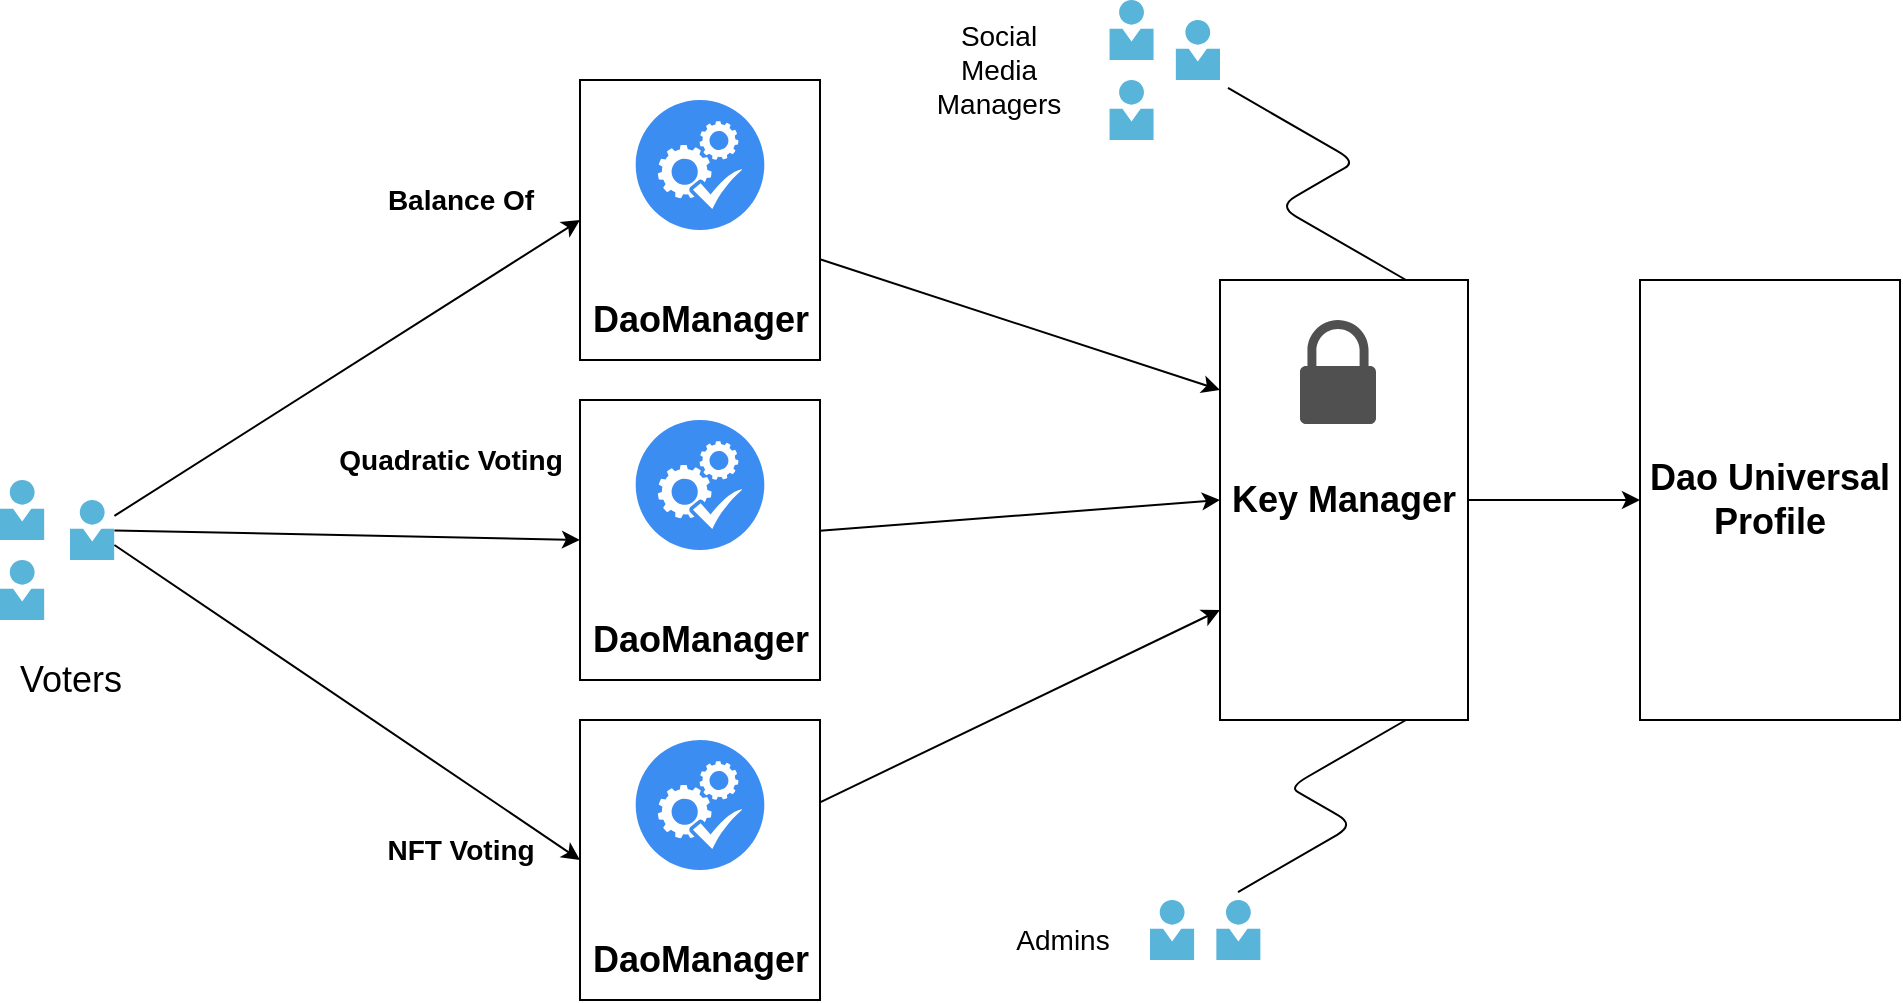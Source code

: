 <mxfile version="14.5.1" type="device"><diagram id="pYzSiJvAIkH0JQsddRlH" name="Page-1"><mxGraphModel dx="2036" dy="1772" grid="1" gridSize="10" guides="1" tooltips="1" connect="1" arrows="1" fold="1" page="1" pageScale="1" pageWidth="850" pageHeight="1100" math="0" shadow="0"><root><mxCell id="0"/><mxCell id="1" parent="0"/><mxCell id="z8RjEx729woS-JuWJhSl-6" style="edgeStyle=orthogonalEdgeStyle;rounded=0;orthogonalLoop=1;jettySize=auto;html=1;entryX=0;entryY=0.5;entryDx=0;entryDy=0;" parent="1" source="z8RjEx729woS-JuWJhSl-3" target="z8RjEx729woS-JuWJhSl-5" edge="1"><mxGeometry relative="1" as="geometry"/></mxCell><mxCell id="z8RjEx729woS-JuWJhSl-3" value="&lt;b&gt;&lt;font style=&quot;font-size: 18px&quot;&gt;Key Manager&lt;/font&gt;&lt;/b&gt;" style="rounded=0;whiteSpace=wrap;html=1;" parent="1" vertex="1"><mxGeometry x="450" y="120" width="124" height="220" as="geometry"/></mxCell><mxCell id="z8RjEx729woS-JuWJhSl-4" value="" style="pointerEvents=1;shadow=0;dashed=0;html=1;strokeColor=none;fillColor=#505050;labelPosition=center;verticalLabelPosition=bottom;verticalAlign=top;outlineConnect=0;align=center;shape=mxgraph.office.security.lock_protected;" parent="1" vertex="1"><mxGeometry x="490" y="140" width="38" height="52" as="geometry"/></mxCell><mxCell id="z8RjEx729woS-JuWJhSl-5" value="&lt;b&gt;&lt;font style=&quot;font-size: 18px&quot;&gt;Dao Universal Profile&lt;/font&gt;&lt;/b&gt;" style="rounded=0;whiteSpace=wrap;html=1;" parent="1" vertex="1"><mxGeometry x="660" y="120" width="130" height="220" as="geometry"/></mxCell><mxCell id="2ZDTkf2eA-qSjh-2frgC-12" style="edgeStyle=none;rounded=0;orthogonalLoop=1;jettySize=auto;html=1;entryX=0;entryY=0.25;entryDx=0;entryDy=0;" parent="1" source="z8RjEx729woS-JuWJhSl-8" target="z8RjEx729woS-JuWJhSl-3" edge="1"><mxGeometry relative="1" as="geometry"/></mxCell><mxCell id="z8RjEx729woS-JuWJhSl-8" value="" style="rounded=0;whiteSpace=wrap;html=1;" parent="1" vertex="1"><mxGeometry x="130" y="20" width="120" height="140" as="geometry"/></mxCell><mxCell id="z8RjEx729woS-JuWJhSl-11" value="&lt;font style=&quot;font-size: 18px&quot;&gt;&lt;b&gt;DaoManager&lt;/b&gt;&lt;/font&gt;" style="text;html=1;align=center;verticalAlign=middle;resizable=0;points=[];autosize=1;" parent="1" vertex="1"><mxGeometry x="130" y="130" width="120" height="20" as="geometry"/></mxCell><mxCell id="z8RjEx729woS-JuWJhSl-19" value="" style="edgeStyle=isometricEdgeStyle;endArrow=none;html=1;entryX=0.75;entryY=1;entryDx=0;entryDy=0;exitX=0.491;exitY=-0.133;exitDx=0;exitDy=0;exitPerimeter=0;" parent="1" source="z8RjEx729woS-JuWJhSl-50" target="z8RjEx729woS-JuWJhSl-3" edge="1"><mxGeometry width="50" height="100" relative="1" as="geometry"><mxPoint x="249.688" y="400" as="sourcePoint"/><mxPoint x="336.25" y="350" as="targetPoint"/></mxGeometry></mxCell><mxCell id="z8RjEx729woS-JuWJhSl-34" value="&lt;font style=&quot;font-size: 18px&quot;&gt;Voters&lt;/font&gt;" style="text;html=1;align=center;verticalAlign=middle;resizable=0;points=[];autosize=1;" parent="1" vertex="1"><mxGeometry x="-160" y="310" width="70" height="20" as="geometry"/></mxCell><mxCell id="z8RjEx729woS-JuWJhSl-36" value="" style="edgeStyle=isometricEdgeStyle;endArrow=none;html=1;elbow=vertical;entryX=1.18;entryY=1.133;entryDx=0;entryDy=0;exitX=0.75;exitY=0;exitDx=0;exitDy=0;entryPerimeter=0;" parent="1" source="z8RjEx729woS-JuWJhSl-3" target="z8RjEx729woS-JuWJhSl-46" edge="1"><mxGeometry width="50" height="100" relative="1" as="geometry"><mxPoint x="274.688" y="400" as="sourcePoint"/><mxPoint x="285.307" y="80" as="targetPoint"/></mxGeometry></mxCell><mxCell id="z8RjEx729woS-JuWJhSl-37" value="" style="aspect=fixed;html=1;points=[];align=center;image;fontSize=12;image=img/lib/mscae/Person.svg;" parent="1" vertex="1"><mxGeometry x="-160" y="220" width="22.2" height="30" as="geometry"/></mxCell><mxCell id="2ZDTkf2eA-qSjh-2frgC-15" style="edgeStyle=none;rounded=0;orthogonalLoop=1;jettySize=auto;html=1;entryX=0;entryY=0.5;entryDx=0;entryDy=0;" parent="1" source="z8RjEx729woS-JuWJhSl-38" target="z8RjEx729woS-JuWJhSl-8" edge="1"><mxGeometry relative="1" as="geometry"/></mxCell><mxCell id="2ZDTkf2eA-qSjh-2frgC-17" style="edgeStyle=none;rounded=0;orthogonalLoop=1;jettySize=auto;html=1;entryX=0;entryY=0.5;entryDx=0;entryDy=0;" parent="1" source="z8RjEx729woS-JuWJhSl-38" target="2ZDTkf2eA-qSjh-2frgC-4" edge="1"><mxGeometry relative="1" as="geometry"/></mxCell><mxCell id="2ZDTkf2eA-qSjh-2frgC-18" style="edgeStyle=none;rounded=0;orthogonalLoop=1;jettySize=auto;html=1;entryX=0;entryY=0.5;entryDx=0;entryDy=0;" parent="1" source="z8RjEx729woS-JuWJhSl-38" target="2ZDTkf2eA-qSjh-2frgC-1" edge="1"><mxGeometry relative="1" as="geometry"/></mxCell><mxCell id="z8RjEx729woS-JuWJhSl-38" value="" style="aspect=fixed;html=1;points=[];align=center;image;fontSize=12;image=img/lib/mscae/Person.svg;" parent="1" vertex="1"><mxGeometry x="-125" y="230" width="22.2" height="30" as="geometry"/></mxCell><mxCell id="z8RjEx729woS-JuWJhSl-39" value="" style="aspect=fixed;html=1;points=[];align=center;image;fontSize=12;image=img/lib/mscae/Person.svg;" parent="1" vertex="1"><mxGeometry x="-160" y="260" width="22.2" height="30" as="geometry"/></mxCell><mxCell id="z8RjEx729woS-JuWJhSl-43" value="&lt;span style=&quot;font-size: 14px&quot;&gt;Social&lt;/span&gt;&lt;br style=&quot;font-size: 14px&quot;&gt;&lt;span style=&quot;font-size: 14px&quot;&gt;Media&lt;/span&gt;&lt;br style=&quot;font-size: 14px&quot;&gt;&lt;span style=&quot;font-size: 14px&quot;&gt;Managers&lt;/span&gt;" style="text;html=1;align=center;verticalAlign=middle;resizable=0;points=[];autosize=1;" parent="1" vertex="1"><mxGeometry x="298.75" y="-10" width="80" height="50" as="geometry"/></mxCell><mxCell id="z8RjEx729woS-JuWJhSl-45" value="" style="aspect=fixed;html=1;points=[];align=center;image;fontSize=12;image=img/lib/mscae/Person.svg;" parent="1" vertex="1"><mxGeometry x="394.67" y="-20" width="22.2" height="30" as="geometry"/></mxCell><mxCell id="z8RjEx729woS-JuWJhSl-46" value="" style="aspect=fixed;html=1;points=[];align=center;image;fontSize=12;image=img/lib/mscae/Person.svg;" parent="1" vertex="1"><mxGeometry x="427.8" y="-10" width="22.2" height="30" as="geometry"/></mxCell><mxCell id="z8RjEx729woS-JuWJhSl-47" value="" style="aspect=fixed;html=1;points=[];align=center;image;fontSize=12;image=img/lib/mscae/Person.svg;" parent="1" vertex="1"><mxGeometry x="394.67" y="20" width="22.2" height="30" as="geometry"/></mxCell><mxCell id="z8RjEx729woS-JuWJhSl-48" value="&lt;span&gt;&lt;font style=&quot;font-size: 14px&quot;&gt;Admins&lt;/font&gt;&lt;/span&gt;" style="text;html=1;align=center;verticalAlign=middle;resizable=0;points=[];autosize=1;" parent="1" vertex="1"><mxGeometry x="341.25" y="440" width="60" height="20" as="geometry"/></mxCell><mxCell id="z8RjEx729woS-JuWJhSl-49" value="" style="aspect=fixed;html=1;points=[];align=center;image;fontSize=12;image=img/lib/mscae/Person.svg;" parent="1" vertex="1"><mxGeometry x="414.97" y="430" width="22.2" height="30" as="geometry"/></mxCell><mxCell id="z8RjEx729woS-JuWJhSl-50" value="" style="aspect=fixed;html=1;points=[];align=center;image;fontSize=12;image=img/lib/mscae/Person.svg;" parent="1" vertex="1"><mxGeometry x="448.1" y="430" width="22.2" height="30" as="geometry"/></mxCell><mxCell id="t8fPWsW5NQRKRjVsOwVx-3" value="" style="html=1;aspect=fixed;strokeColor=none;shadow=0;align=center;verticalAlign=top;fillColor=#3B8DF1;shape=mxgraph.gcp2.systems_check" parent="1" vertex="1"><mxGeometry x="157.84" y="30" width="64.32" height="64.97" as="geometry"/></mxCell><mxCell id="2ZDTkf2eA-qSjh-2frgC-11" style="edgeStyle=none;rounded=0;orthogonalLoop=1;jettySize=auto;html=1;entryX=0;entryY=0.5;entryDx=0;entryDy=0;" parent="1" source="2ZDTkf2eA-qSjh-2frgC-1" target="z8RjEx729woS-JuWJhSl-3" edge="1"><mxGeometry relative="1" as="geometry"/></mxCell><mxCell id="2ZDTkf2eA-qSjh-2frgC-1" value="" style="rounded=0;whiteSpace=wrap;html=1;" parent="1" vertex="1"><mxGeometry x="130" y="180" width="120" height="140" as="geometry"/></mxCell><mxCell id="2ZDTkf2eA-qSjh-2frgC-2" value="&lt;font style=&quot;font-size: 18px&quot;&gt;&lt;b&gt;DaoManager&lt;/b&gt;&lt;/font&gt;" style="text;html=1;align=center;verticalAlign=middle;resizable=0;points=[];autosize=1;" parent="1" vertex="1"><mxGeometry x="130" y="290" width="120" height="20" as="geometry"/></mxCell><mxCell id="2ZDTkf2eA-qSjh-2frgC-3" value="" style="html=1;aspect=fixed;strokeColor=none;shadow=0;align=center;verticalAlign=top;fillColor=#3B8DF1;shape=mxgraph.gcp2.systems_check" parent="1" vertex="1"><mxGeometry x="157.84" y="190" width="64.32" height="64.97" as="geometry"/></mxCell><mxCell id="2ZDTkf2eA-qSjh-2frgC-14" style="edgeStyle=none;rounded=0;orthogonalLoop=1;jettySize=auto;html=1;entryX=0;entryY=0.75;entryDx=0;entryDy=0;" parent="1" source="2ZDTkf2eA-qSjh-2frgC-4" target="z8RjEx729woS-JuWJhSl-3" edge="1"><mxGeometry relative="1" as="geometry"/></mxCell><mxCell id="2ZDTkf2eA-qSjh-2frgC-4" value="" style="rounded=0;whiteSpace=wrap;html=1;" parent="1" vertex="1"><mxGeometry x="130" y="340" width="120" height="140" as="geometry"/></mxCell><mxCell id="2ZDTkf2eA-qSjh-2frgC-5" value="&lt;font style=&quot;font-size: 18px&quot;&gt;&lt;b&gt;DaoManager&lt;/b&gt;&lt;/font&gt;" style="text;html=1;align=center;verticalAlign=middle;resizable=0;points=[];autosize=1;" parent="1" vertex="1"><mxGeometry x="130" y="450" width="120" height="20" as="geometry"/></mxCell><mxCell id="2ZDTkf2eA-qSjh-2frgC-6" value="" style="html=1;aspect=fixed;strokeColor=none;shadow=0;align=center;verticalAlign=top;fillColor=#3B8DF1;shape=mxgraph.gcp2.systems_check" parent="1" vertex="1"><mxGeometry x="157.84" y="350" width="64.32" height="64.97" as="geometry"/></mxCell><mxCell id="2ZDTkf2eA-qSjh-2frgC-8" value="&lt;span style=&quot;font-size: 14px&quot;&gt;&lt;b&gt;Balance Of&lt;/b&gt;&lt;/span&gt;" style="text;html=1;align=center;verticalAlign=middle;resizable=0;points=[];autosize=1;" parent="1" vertex="1"><mxGeometry x="25.0" y="70" width="90" height="20" as="geometry"/></mxCell><mxCell id="2ZDTkf2eA-qSjh-2frgC-9" value="&lt;span style=&quot;font-size: 14px&quot;&gt;&lt;b&gt;Quadratic Voting&lt;/b&gt;&lt;/span&gt;" style="text;html=1;align=center;verticalAlign=middle;resizable=0;points=[];autosize=1;" parent="1" vertex="1"><mxGeometry x="3.553e-15" y="200" width="130" height="20" as="geometry"/></mxCell><mxCell id="2ZDTkf2eA-qSjh-2frgC-13" value="&lt;span style=&quot;font-size: 14px&quot;&gt;&lt;b&gt;NFT Voting&lt;/b&gt;&lt;/span&gt;" style="text;html=1;align=center;verticalAlign=middle;resizable=0;points=[];autosize=1;" parent="1" vertex="1"><mxGeometry x="25" y="394.97" width="90" height="20" as="geometry"/></mxCell></root></mxGraphModel></diagram></mxfile>